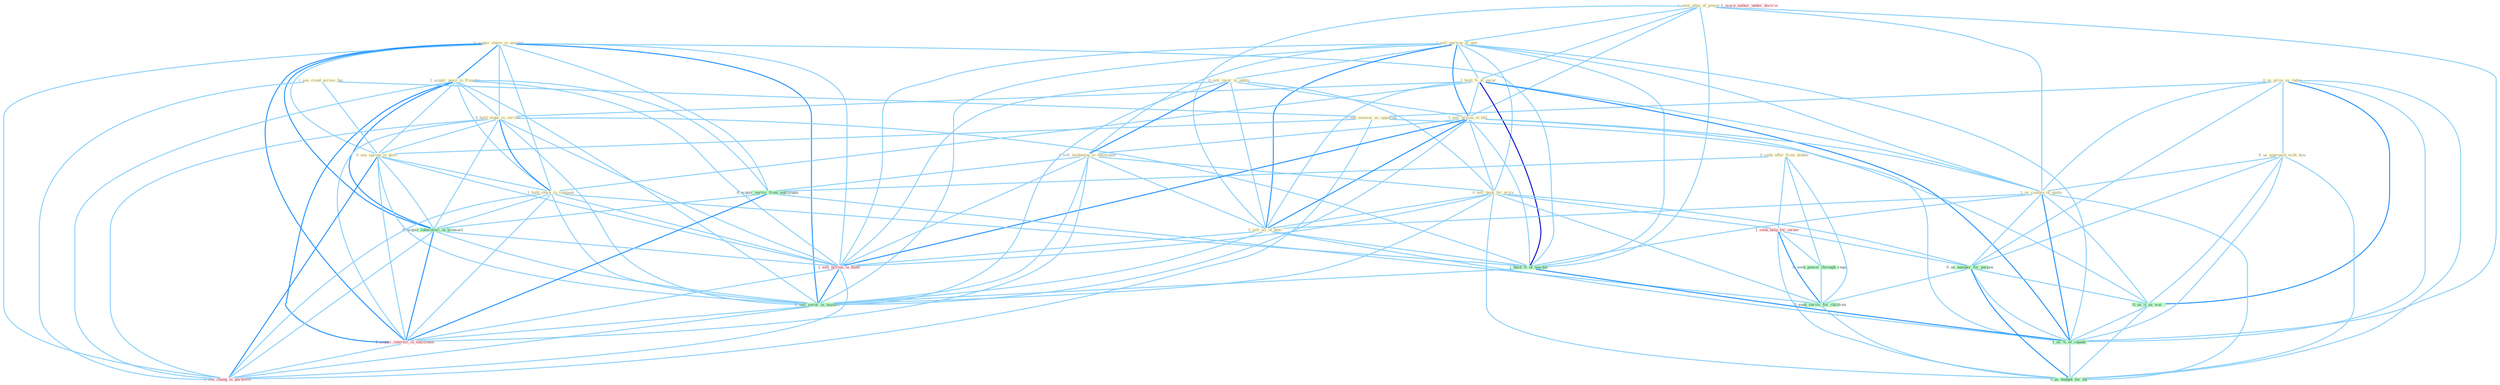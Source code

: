 Graph G{ 
    node
    [shape=polygon,style=filled,width=.5,height=.06,color="#BDFCC9",fixedsize=true,fontsize=4,
    fontcolor="#2f4f4f"];
    {node
    [color="#ffffe0", fontcolor="#8b7d6b"] "0_acquir_share_in_market " "1_seen_abus_of_power " "1_acquir_posit_in_franchis " "1_see_cloud_across_bai " "0_us_prize_as_induc " "1_sell_portion_of_unit " "0_see_measur_as_opportun " "1_hold_%_of_secur " "0_hold_stake_in_carrier " "0_seek_offer_from_bidder " "0_sell_insur_to_public " "0_see_spring_in_glori " "0_us_approach_with_him " "1_sell_billion_of_bill " "1_hold_stock_in_compani " "0_sell_technolog_to_entitynam " "0_sell_bank_for_price " "1_us_combin_of_quota " "1_sell_all_of_busi "}
{node [color="#fff0f5", fontcolor="#b22222"] "1_seek_help_for_owner " "1_sell_billion_in_bond " "1_usurp_author_under_doctrin " "1_acquir_interest_in_entitynam " "1_see_chang_in_portfolio "}
edge [color="#B0E2FF"];

	"0_acquir_share_in_market " -- "1_acquir_posit_in_franchis " [w="2", color="#1e90ff" , len=0.8];
	"0_acquir_share_in_market " -- "0_hold_stake_in_carrier " [w="1", color="#87cefa" ];
	"0_acquir_share_in_market " -- "0_see_spring_in_glori " [w="1", color="#87cefa" ];
	"0_acquir_share_in_market " -- "1_hold_stock_in_compani " [w="1", color="#87cefa" ];
	"0_acquir_share_in_market " -- "0_acquir_servic_from_entitynam " [w="1", color="#87cefa" ];
	"0_acquir_share_in_market " -- "1_hold_%_of_market " [w="1", color="#87cefa" ];
	"0_acquir_share_in_market " -- "0_acquir_laboratori_in_transact " [w="2", color="#1e90ff" , len=0.8];
	"0_acquir_share_in_market " -- "1_sell_billion_in_bond " [w="1", color="#87cefa" ];
	"0_acquir_share_in_market " -- "0_sell_secur_in_market " [w="2", color="#1e90ff" , len=0.8];
	"0_acquir_share_in_market " -- "1_acquir_interest_in_entitynam " [w="2", color="#1e90ff" , len=0.8];
	"0_acquir_share_in_market " -- "1_see_chang_in_portfolio " [w="1", color="#87cefa" ];
	"1_seen_abus_of_power " -- "1_sell_portion_of_unit " [w="1", color="#87cefa" ];
	"1_seen_abus_of_power " -- "1_hold_%_of_secur " [w="1", color="#87cefa" ];
	"1_seen_abus_of_power " -- "1_sell_billion_of_bill " [w="1", color="#87cefa" ];
	"1_seen_abus_of_power " -- "1_us_combin_of_quota " [w="1", color="#87cefa" ];
	"1_seen_abus_of_power " -- "1_sell_all_of_busi " [w="1", color="#87cefa" ];
	"1_seen_abus_of_power " -- "1_hold_%_of_market " [w="1", color="#87cefa" ];
	"1_seen_abus_of_power " -- "1_us_%_of_capabl " [w="1", color="#87cefa" ];
	"1_acquir_posit_in_franchis " -- "0_hold_stake_in_carrier " [w="1", color="#87cefa" ];
	"1_acquir_posit_in_franchis " -- "0_see_spring_in_glori " [w="1", color="#87cefa" ];
	"1_acquir_posit_in_franchis " -- "1_hold_stock_in_compani " [w="1", color="#87cefa" ];
	"1_acquir_posit_in_franchis " -- "0_acquir_servic_from_entitynam " [w="1", color="#87cefa" ];
	"1_acquir_posit_in_franchis " -- "0_acquir_laboratori_in_transact " [w="2", color="#1e90ff" , len=0.8];
	"1_acquir_posit_in_franchis " -- "1_sell_billion_in_bond " [w="1", color="#87cefa" ];
	"1_acquir_posit_in_franchis " -- "0_sell_secur_in_market " [w="1", color="#87cefa" ];
	"1_acquir_posit_in_franchis " -- "1_acquir_interest_in_entitynam " [w="2", color="#1e90ff" , len=0.8];
	"1_acquir_posit_in_franchis " -- "1_see_chang_in_portfolio " [w="1", color="#87cefa" ];
	"1_see_cloud_across_bai " -- "0_see_measur_as_opportun " [w="1", color="#87cefa" ];
	"1_see_cloud_across_bai " -- "0_see_spring_in_glori " [w="1", color="#87cefa" ];
	"1_see_cloud_across_bai " -- "1_see_chang_in_portfolio " [w="1", color="#87cefa" ];
	"0_us_prize_as_induc " -- "0_see_measur_as_opportun " [w="1", color="#87cefa" ];
	"0_us_prize_as_induc " -- "0_us_approach_with_him " [w="1", color="#87cefa" ];
	"0_us_prize_as_induc " -- "1_us_combin_of_quota " [w="1", color="#87cefa" ];
	"0_us_prize_as_induc " -- "0_us_number_for_purpos " [w="1", color="#87cefa" ];
	"0_us_prize_as_induc " -- "0_us_it_as_wai " [w="2", color="#1e90ff" , len=0.8];
	"0_us_prize_as_induc " -- "1_us_%_of_capabl " [w="1", color="#87cefa" ];
	"0_us_prize_as_induc " -- "0_us_budget_for_thi " [w="1", color="#87cefa" ];
	"1_sell_portion_of_unit " -- "1_hold_%_of_secur " [w="1", color="#87cefa" ];
	"1_sell_portion_of_unit " -- "0_sell_insur_to_public " [w="1", color="#87cefa" ];
	"1_sell_portion_of_unit " -- "1_sell_billion_of_bill " [w="2", color="#1e90ff" , len=0.8];
	"1_sell_portion_of_unit " -- "0_sell_technolog_to_entitynam " [w="1", color="#87cefa" ];
	"1_sell_portion_of_unit " -- "0_sell_bank_for_price " [w="1", color="#87cefa" ];
	"1_sell_portion_of_unit " -- "1_us_combin_of_quota " [w="1", color="#87cefa" ];
	"1_sell_portion_of_unit " -- "1_sell_all_of_busi " [w="2", color="#1e90ff" , len=0.8];
	"1_sell_portion_of_unit " -- "1_hold_%_of_market " [w="1", color="#87cefa" ];
	"1_sell_portion_of_unit " -- "1_sell_billion_in_bond " [w="1", color="#87cefa" ];
	"1_sell_portion_of_unit " -- "1_us_%_of_capabl " [w="1", color="#87cefa" ];
	"1_sell_portion_of_unit " -- "0_sell_secur_in_market " [w="1", color="#87cefa" ];
	"0_see_measur_as_opportun " -- "0_see_spring_in_glori " [w="1", color="#87cefa" ];
	"0_see_measur_as_opportun " -- "0_us_it_as_wai " [w="1", color="#87cefa" ];
	"0_see_measur_as_opportun " -- "1_see_chang_in_portfolio " [w="1", color="#87cefa" ];
	"1_hold_%_of_secur " -- "0_hold_stake_in_carrier " [w="1", color="#87cefa" ];
	"1_hold_%_of_secur " -- "1_sell_billion_of_bill " [w="1", color="#87cefa" ];
	"1_hold_%_of_secur " -- "1_hold_stock_in_compani " [w="1", color="#87cefa" ];
	"1_hold_%_of_secur " -- "1_us_combin_of_quota " [w="1", color="#87cefa" ];
	"1_hold_%_of_secur " -- "1_sell_all_of_busi " [w="1", color="#87cefa" ];
	"1_hold_%_of_secur " -- "1_hold_%_of_market " [w="3", color="#0000cd" , len=0.6];
	"1_hold_%_of_secur " -- "1_us_%_of_capabl " [w="2", color="#1e90ff" , len=0.8];
	"0_hold_stake_in_carrier " -- "0_see_spring_in_glori " [w="1", color="#87cefa" ];
	"0_hold_stake_in_carrier " -- "1_hold_stock_in_compani " [w="2", color="#1e90ff" , len=0.8];
	"0_hold_stake_in_carrier " -- "1_hold_%_of_market " [w="1", color="#87cefa" ];
	"0_hold_stake_in_carrier " -- "0_acquir_laboratori_in_transact " [w="1", color="#87cefa" ];
	"0_hold_stake_in_carrier " -- "1_sell_billion_in_bond " [w="1", color="#87cefa" ];
	"0_hold_stake_in_carrier " -- "0_sell_secur_in_market " [w="1", color="#87cefa" ];
	"0_hold_stake_in_carrier " -- "1_acquir_interest_in_entitynam " [w="1", color="#87cefa" ];
	"0_hold_stake_in_carrier " -- "1_see_chang_in_portfolio " [w="1", color="#87cefa" ];
	"0_seek_offer_from_bidder " -- "1_seek_help_for_owner " [w="1", color="#87cefa" ];
	"0_seek_offer_from_bidder " -- "0_acquir_servic_from_entitynam " [w="1", color="#87cefa" ];
	"0_seek_offer_from_bidder " -- "0_seek_power_through_regul " [w="1", color="#87cefa" ];
	"0_seek_offer_from_bidder " -- "0_seek_servic_for_children " [w="1", color="#87cefa" ];
	"0_sell_insur_to_public " -- "1_sell_billion_of_bill " [w="1", color="#87cefa" ];
	"0_sell_insur_to_public " -- "0_sell_technolog_to_entitynam " [w="2", color="#1e90ff" , len=0.8];
	"0_sell_insur_to_public " -- "0_sell_bank_for_price " [w="1", color="#87cefa" ];
	"0_sell_insur_to_public " -- "1_sell_all_of_busi " [w="1", color="#87cefa" ];
	"0_sell_insur_to_public " -- "1_sell_billion_in_bond " [w="1", color="#87cefa" ];
	"0_sell_insur_to_public " -- "0_sell_secur_in_market " [w="1", color="#87cefa" ];
	"0_see_spring_in_glori " -- "1_hold_stock_in_compani " [w="1", color="#87cefa" ];
	"0_see_spring_in_glori " -- "0_acquir_laboratori_in_transact " [w="1", color="#87cefa" ];
	"0_see_spring_in_glori " -- "1_sell_billion_in_bond " [w="1", color="#87cefa" ];
	"0_see_spring_in_glori " -- "0_sell_secur_in_market " [w="1", color="#87cefa" ];
	"0_see_spring_in_glori " -- "1_acquir_interest_in_entitynam " [w="1", color="#87cefa" ];
	"0_see_spring_in_glori " -- "1_see_chang_in_portfolio " [w="2", color="#1e90ff" , len=0.8];
	"0_us_approach_with_him " -- "1_us_combin_of_quota " [w="1", color="#87cefa" ];
	"0_us_approach_with_him " -- "0_us_number_for_purpos " [w="1", color="#87cefa" ];
	"0_us_approach_with_him " -- "0_us_it_as_wai " [w="1", color="#87cefa" ];
	"0_us_approach_with_him " -- "1_us_%_of_capabl " [w="1", color="#87cefa" ];
	"0_us_approach_with_him " -- "0_us_budget_for_thi " [w="1", color="#87cefa" ];
	"1_sell_billion_of_bill " -- "0_sell_technolog_to_entitynam " [w="1", color="#87cefa" ];
	"1_sell_billion_of_bill " -- "0_sell_bank_for_price " [w="1", color="#87cefa" ];
	"1_sell_billion_of_bill " -- "1_us_combin_of_quota " [w="1", color="#87cefa" ];
	"1_sell_billion_of_bill " -- "1_sell_all_of_busi " [w="2", color="#1e90ff" , len=0.8];
	"1_sell_billion_of_bill " -- "1_hold_%_of_market " [w="1", color="#87cefa" ];
	"1_sell_billion_of_bill " -- "1_sell_billion_in_bond " [w="2", color="#1e90ff" , len=0.8];
	"1_sell_billion_of_bill " -- "1_us_%_of_capabl " [w="1", color="#87cefa" ];
	"1_sell_billion_of_bill " -- "0_sell_secur_in_market " [w="1", color="#87cefa" ];
	"1_hold_stock_in_compani " -- "1_hold_%_of_market " [w="1", color="#87cefa" ];
	"1_hold_stock_in_compani " -- "0_acquir_laboratori_in_transact " [w="1", color="#87cefa" ];
	"1_hold_stock_in_compani " -- "1_sell_billion_in_bond " [w="1", color="#87cefa" ];
	"1_hold_stock_in_compani " -- "0_sell_secur_in_market " [w="1", color="#87cefa" ];
	"1_hold_stock_in_compani " -- "1_acquir_interest_in_entitynam " [w="1", color="#87cefa" ];
	"1_hold_stock_in_compani " -- "1_see_chang_in_portfolio " [w="1", color="#87cefa" ];
	"0_sell_technolog_to_entitynam " -- "0_sell_bank_for_price " [w="1", color="#87cefa" ];
	"0_sell_technolog_to_entitynam " -- "1_sell_all_of_busi " [w="1", color="#87cefa" ];
	"0_sell_technolog_to_entitynam " -- "0_acquir_servic_from_entitynam " [w="1", color="#87cefa" ];
	"0_sell_technolog_to_entitynam " -- "1_sell_billion_in_bond " [w="1", color="#87cefa" ];
	"0_sell_technolog_to_entitynam " -- "0_sell_secur_in_market " [w="1", color="#87cefa" ];
	"0_sell_technolog_to_entitynam " -- "1_acquir_interest_in_entitynam " [w="1", color="#87cefa" ];
	"0_sell_bank_for_price " -- "1_sell_all_of_busi " [w="1", color="#87cefa" ];
	"0_sell_bank_for_price " -- "1_seek_help_for_owner " [w="1", color="#87cefa" ];
	"0_sell_bank_for_price " -- "0_us_number_for_purpos " [w="1", color="#87cefa" ];
	"0_sell_bank_for_price " -- "1_sell_billion_in_bond " [w="1", color="#87cefa" ];
	"0_sell_bank_for_price " -- "0_sell_secur_in_market " [w="1", color="#87cefa" ];
	"0_sell_bank_for_price " -- "0_seek_servic_for_children " [w="1", color="#87cefa" ];
	"0_sell_bank_for_price " -- "0_us_budget_for_thi " [w="1", color="#87cefa" ];
	"1_us_combin_of_quota " -- "1_sell_all_of_busi " [w="1", color="#87cefa" ];
	"1_us_combin_of_quota " -- "1_hold_%_of_market " [w="1", color="#87cefa" ];
	"1_us_combin_of_quota " -- "0_us_number_for_purpos " [w="1", color="#87cefa" ];
	"1_us_combin_of_quota " -- "0_us_it_as_wai " [w="1", color="#87cefa" ];
	"1_us_combin_of_quota " -- "1_us_%_of_capabl " [w="2", color="#1e90ff" , len=0.8];
	"1_us_combin_of_quota " -- "0_us_budget_for_thi " [w="1", color="#87cefa" ];
	"1_sell_all_of_busi " -- "1_hold_%_of_market " [w="1", color="#87cefa" ];
	"1_sell_all_of_busi " -- "1_sell_billion_in_bond " [w="1", color="#87cefa" ];
	"1_sell_all_of_busi " -- "1_us_%_of_capabl " [w="1", color="#87cefa" ];
	"1_sell_all_of_busi " -- "0_sell_secur_in_market " [w="1", color="#87cefa" ];
	"1_seek_help_for_owner " -- "0_seek_power_through_regul " [w="1", color="#87cefa" ];
	"1_seek_help_for_owner " -- "0_us_number_for_purpos " [w="1", color="#87cefa" ];
	"1_seek_help_for_owner " -- "0_seek_servic_for_children " [w="2", color="#1e90ff" , len=0.8];
	"1_seek_help_for_owner " -- "0_us_budget_for_thi " [w="1", color="#87cefa" ];
	"0_acquir_servic_from_entitynam " -- "0_acquir_laboratori_in_transact " [w="1", color="#87cefa" ];
	"0_acquir_servic_from_entitynam " -- "1_acquir_interest_in_entitynam " [w="2", color="#1e90ff" , len=0.8];
	"0_acquir_servic_from_entitynam " -- "0_seek_servic_for_children " [w="1", color="#87cefa" ];
	"1_hold_%_of_market " -- "1_us_%_of_capabl " [w="2", color="#1e90ff" , len=0.8];
	"1_hold_%_of_market " -- "0_sell_secur_in_market " [w="1", color="#87cefa" ];
	"0_seek_power_through_regul " -- "0_seek_servic_for_children " [w="1", color="#87cefa" ];
	"0_us_number_for_purpos " -- "0_us_it_as_wai " [w="1", color="#87cefa" ];
	"0_us_number_for_purpos " -- "1_us_%_of_capabl " [w="1", color="#87cefa" ];
	"0_us_number_for_purpos " -- "0_seek_servic_for_children " [w="1", color="#87cefa" ];
	"0_us_number_for_purpos " -- "0_us_budget_for_thi " [w="2", color="#1e90ff" , len=0.8];
	"0_acquir_laboratori_in_transact " -- "1_sell_billion_in_bond " [w="1", color="#87cefa" ];
	"0_acquir_laboratori_in_transact " -- "0_sell_secur_in_market " [w="1", color="#87cefa" ];
	"0_acquir_laboratori_in_transact " -- "1_acquir_interest_in_entitynam " [w="2", color="#1e90ff" , len=0.8];
	"0_acquir_laboratori_in_transact " -- "1_see_chang_in_portfolio " [w="1", color="#87cefa" ];
	"1_sell_billion_in_bond " -- "0_sell_secur_in_market " [w="2", color="#1e90ff" , len=0.8];
	"1_sell_billion_in_bond " -- "1_acquir_interest_in_entitynam " [w="1", color="#87cefa" ];
	"1_sell_billion_in_bond " -- "1_see_chang_in_portfolio " [w="1", color="#87cefa" ];
	"0_us_it_as_wai " -- "1_us_%_of_capabl " [w="1", color="#87cefa" ];
	"0_us_it_as_wai " -- "0_us_budget_for_thi " [w="1", color="#87cefa" ];
	"1_us_%_of_capabl " -- "0_us_budget_for_thi " [w="1", color="#87cefa" ];
	"0_sell_secur_in_market " -- "1_acquir_interest_in_entitynam " [w="1", color="#87cefa" ];
	"0_sell_secur_in_market " -- "1_see_chang_in_portfolio " [w="1", color="#87cefa" ];
	"1_acquir_interest_in_entitynam " -- "1_see_chang_in_portfolio " [w="1", color="#87cefa" ];
	"0_seek_servic_for_children " -- "0_us_budget_for_thi " [w="1", color="#87cefa" ];
}